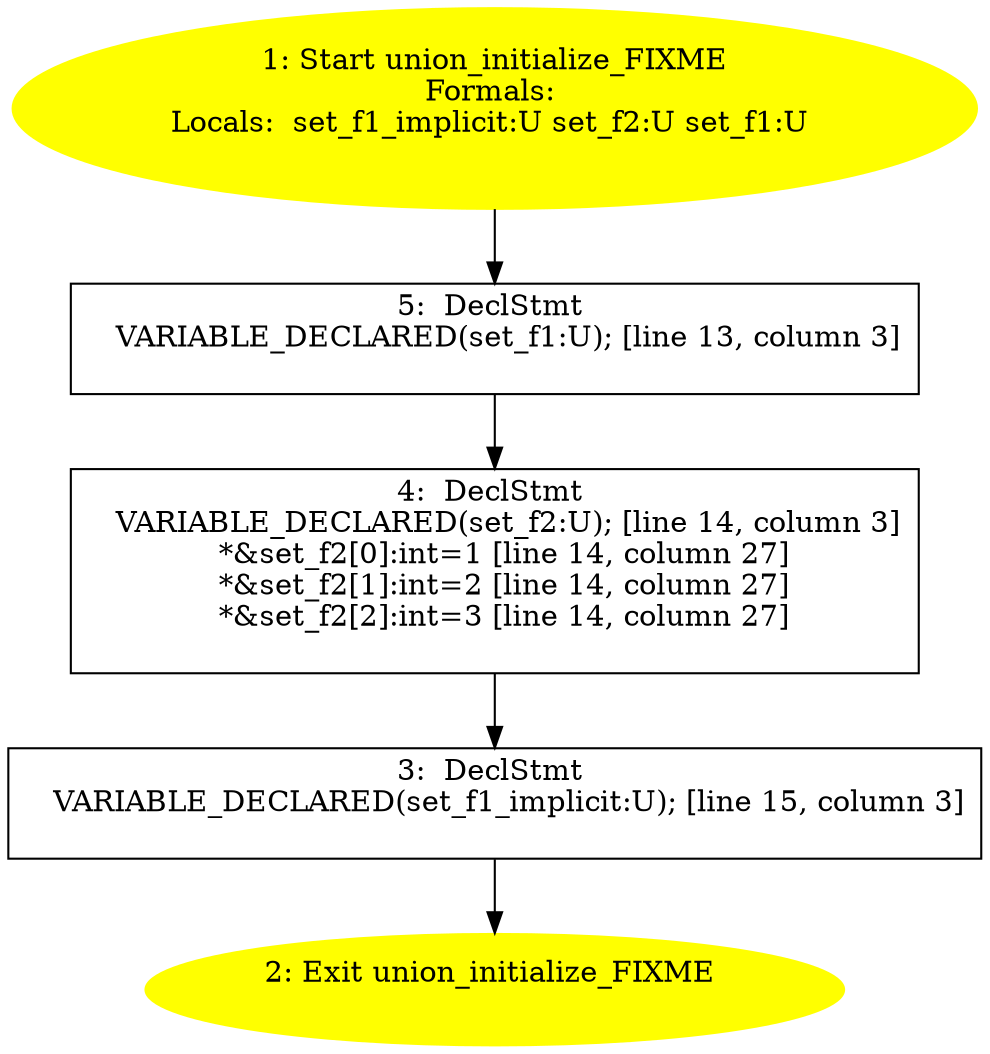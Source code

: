 /* @generated */
digraph cfg {
"union_initialize_FIXME.324b85335f5d2e41_1" [label="1: Start union_initialize_FIXME\nFormals: \nLocals:  set_f1_implicit:U set_f2:U set_f1:U \n  " color=yellow style=filled]
	

	 "union_initialize_FIXME.324b85335f5d2e41_1" -> "union_initialize_FIXME.324b85335f5d2e41_5" ;
"union_initialize_FIXME.324b85335f5d2e41_2" [label="2: Exit union_initialize_FIXME \n  " color=yellow style=filled]
	

"union_initialize_FIXME.324b85335f5d2e41_3" [label="3:  DeclStmt \n   VARIABLE_DECLARED(set_f1_implicit:U); [line 15, column 3]\n " shape="box"]
	

	 "union_initialize_FIXME.324b85335f5d2e41_3" -> "union_initialize_FIXME.324b85335f5d2e41_2" ;
"union_initialize_FIXME.324b85335f5d2e41_4" [label="4:  DeclStmt \n   VARIABLE_DECLARED(set_f2:U); [line 14, column 3]\n  *&set_f2[0]:int=1 [line 14, column 27]\n  *&set_f2[1]:int=2 [line 14, column 27]\n  *&set_f2[2]:int=3 [line 14, column 27]\n " shape="box"]
	

	 "union_initialize_FIXME.324b85335f5d2e41_4" -> "union_initialize_FIXME.324b85335f5d2e41_3" ;
"union_initialize_FIXME.324b85335f5d2e41_5" [label="5:  DeclStmt \n   VARIABLE_DECLARED(set_f1:U); [line 13, column 3]\n " shape="box"]
	

	 "union_initialize_FIXME.324b85335f5d2e41_5" -> "union_initialize_FIXME.324b85335f5d2e41_4" ;
}
